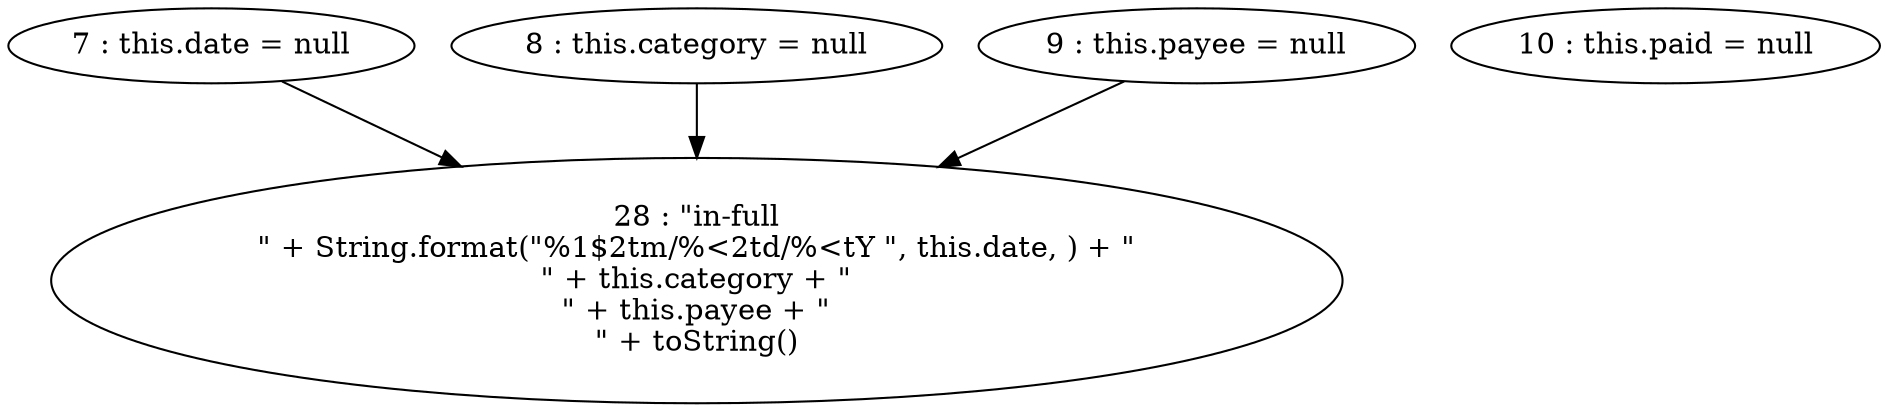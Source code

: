 digraph G {
"7 : this.date = null"
"7 : this.date = null" -> "28 : \"in-full\n\" + String.format(\"%1$2tm/%<2td/%<tY \", this.date, ) + \"\n\" + this.category + \"\n\" + this.payee + \"\n\" + toString()"
"8 : this.category = null"
"8 : this.category = null" -> "28 : \"in-full\n\" + String.format(\"%1$2tm/%<2td/%<tY \", this.date, ) + \"\n\" + this.category + \"\n\" + this.payee + \"\n\" + toString()"
"9 : this.payee = null"
"9 : this.payee = null" -> "28 : \"in-full\n\" + String.format(\"%1$2tm/%<2td/%<tY \", this.date, ) + \"\n\" + this.category + \"\n\" + this.payee + \"\n\" + toString()"
"10 : this.paid = null"
"28 : \"in-full\n\" + String.format(\"%1$2tm/%<2td/%<tY \", this.date, ) + \"\n\" + this.category + \"\n\" + this.payee + \"\n\" + toString()"
}